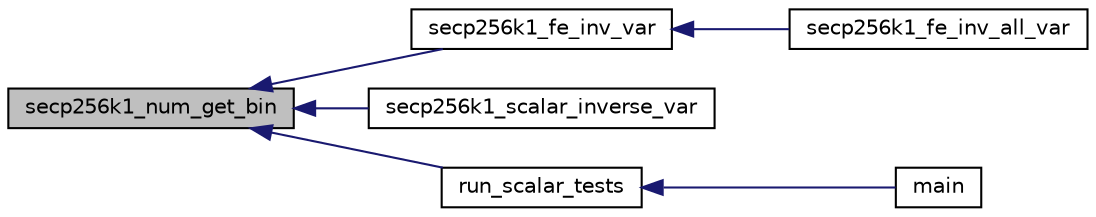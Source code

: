 digraph "secp256k1_num_get_bin"
{
  edge [fontname="Helvetica",fontsize="10",labelfontname="Helvetica",labelfontsize="10"];
  node [fontname="Helvetica",fontsize="10",shape=record];
  rankdir="LR";
  Node27 [label="secp256k1_num_get_bin",height=0.2,width=0.4,color="black", fillcolor="grey75", style="filled", fontcolor="black"];
  Node27 -> Node28 [dir="back",color="midnightblue",fontsize="10",style="solid",fontname="Helvetica"];
  Node28 [label="secp256k1_fe_inv_var",height=0.2,width=0.4,color="black", fillcolor="white", style="filled",URL="$d7/d0b/field__impl_8h.html#a0090ecfb39b34a8965cc16ae1feca5aa"];
  Node28 -> Node29 [dir="back",color="midnightblue",fontsize="10",style="solid",fontname="Helvetica"];
  Node29 [label="secp256k1_fe_inv_all_var",height=0.2,width=0.4,color="black", fillcolor="white", style="filled",URL="$d7/d0b/field__impl_8h.html#a728a757d8960973603be6f3b2aa13f4e"];
  Node27 -> Node30 [dir="back",color="midnightblue",fontsize="10",style="solid",fontname="Helvetica"];
  Node30 [label="secp256k1_scalar_inverse_var",height=0.2,width=0.4,color="black", fillcolor="white", style="filled",URL="$dd/da5/scalar__impl_8h.html#a4a61fe7aed51d7852d651a676e14b0bb"];
  Node27 -> Node31 [dir="back",color="midnightblue",fontsize="10",style="solid",fontname="Helvetica"];
  Node31 [label="run_scalar_tests",height=0.2,width=0.4,color="black", fillcolor="white", style="filled",URL="$d5/d7f/tests_8c.html#afc29a3cda8faeba097ce967f24fcb9d1"];
  Node31 -> Node32 [dir="back",color="midnightblue",fontsize="10",style="solid",fontname="Helvetica"];
  Node32 [label="main",height=0.2,width=0.4,color="black", fillcolor="white", style="filled",URL="$d5/d7f/tests_8c.html#a3c04138a5bfe5d72780bb7e82a18e627"];
}
